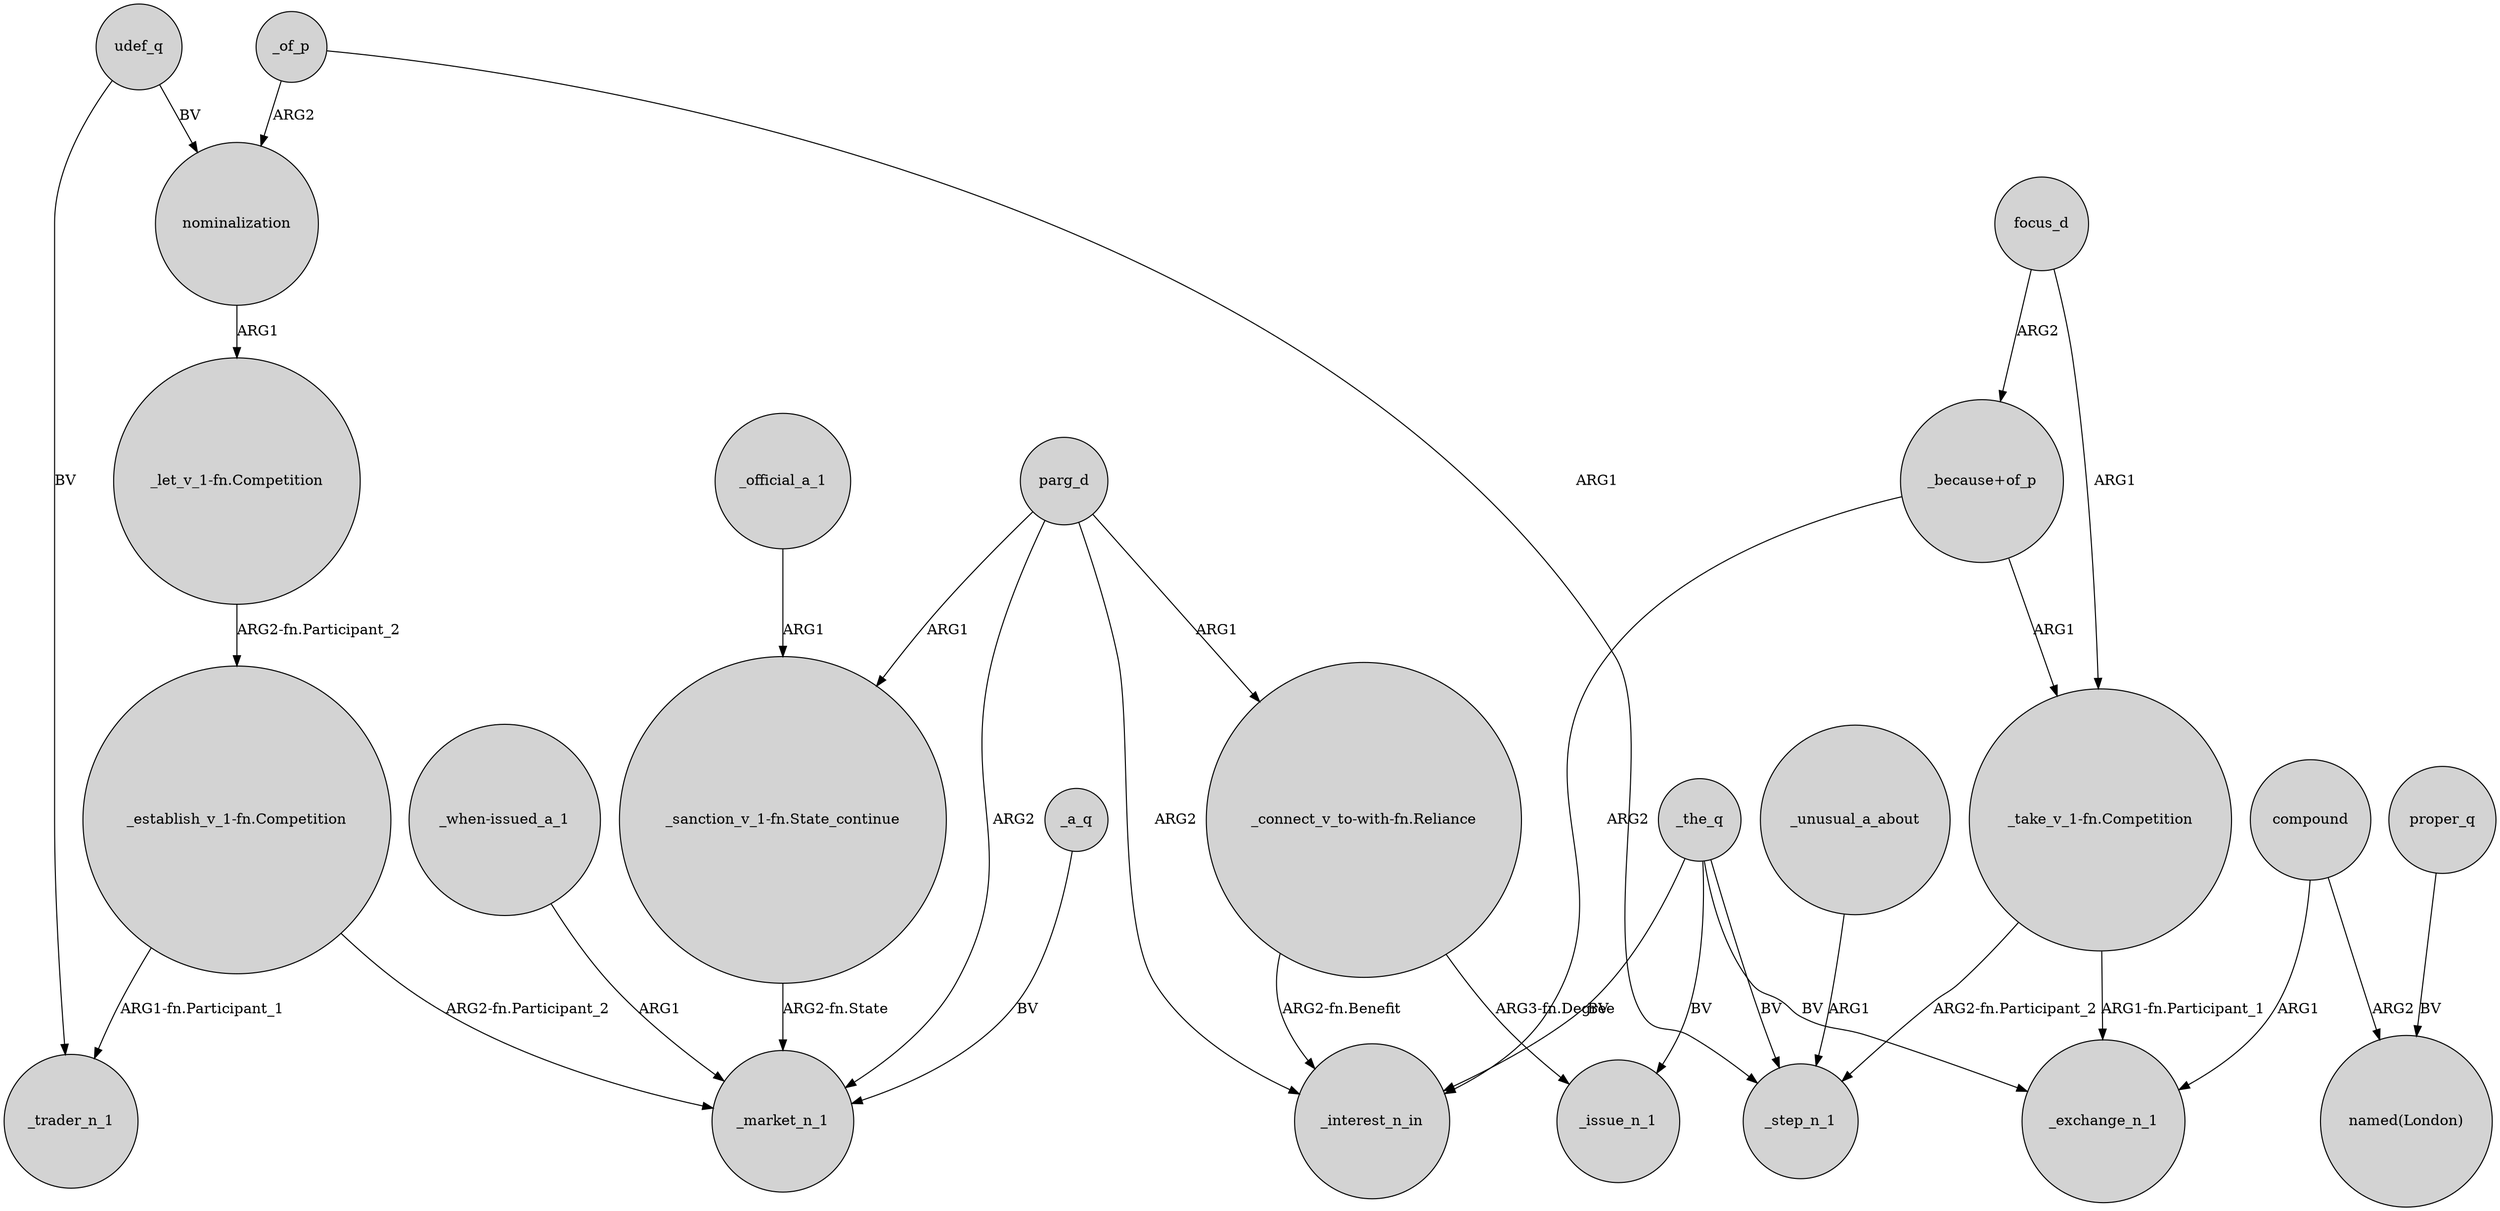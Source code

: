 digraph {
	node [shape=circle style=filled]
	_official_a_1 -> "_sanction_v_1-fn.State_continue" [label=ARG1]
	_the_q -> _step_n_1 [label=BV]
	"_take_v_1-fn.Competition" -> _step_n_1 [label="ARG2-fn.Participant_2"]
	_unusual_a_about -> _step_n_1 [label=ARG1]
	"_establish_v_1-fn.Competition" -> _trader_n_1 [label="ARG1-fn.Participant_1"]
	compound -> "named(London)" [label=ARG2]
	udef_q -> nominalization [label=BV]
	"_because+of_p" -> _interest_n_in [label=ARG2]
	compound -> _exchange_n_1 [label=ARG1]
	"_because+of_p" -> "_take_v_1-fn.Competition" [label=ARG1]
	"_connect_v_to-with-fn.Reliance" -> _interest_n_in [label="ARG2-fn.Benefit"]
	focus_d -> "_take_v_1-fn.Competition" [label=ARG1]
	_of_p -> nominalization [label=ARG2]
	udef_q -> _trader_n_1 [label=BV]
	parg_d -> "_sanction_v_1-fn.State_continue" [label=ARG1]
	parg_d -> _interest_n_in [label=ARG2]
	parg_d -> _market_n_1 [label=ARG2]
	_the_q -> _interest_n_in [label=BV]
	focus_d -> "_because+of_p" [label=ARG2]
	_of_p -> _step_n_1 [label=ARG1]
	"_when-issued_a_1" -> _market_n_1 [label=ARG1]
	"_connect_v_to-with-fn.Reliance" -> _issue_n_1 [label="ARG3-fn.Degree"]
	"_take_v_1-fn.Competition" -> _exchange_n_1 [label="ARG1-fn.Participant_1"]
	"_let_v_1-fn.Competition" -> "_establish_v_1-fn.Competition" [label="ARG2-fn.Participant_2"]
	proper_q -> "named(London)" [label=BV]
	_a_q -> _market_n_1 [label=BV]
	parg_d -> "_connect_v_to-with-fn.Reliance" [label=ARG1]
	_the_q -> _exchange_n_1 [label=BV]
	"_sanction_v_1-fn.State_continue" -> _market_n_1 [label="ARG2-fn.State"]
	nominalization -> "_let_v_1-fn.Competition" [label=ARG1]
	"_establish_v_1-fn.Competition" -> _market_n_1 [label="ARG2-fn.Participant_2"]
	_the_q -> _issue_n_1 [label=BV]
}

